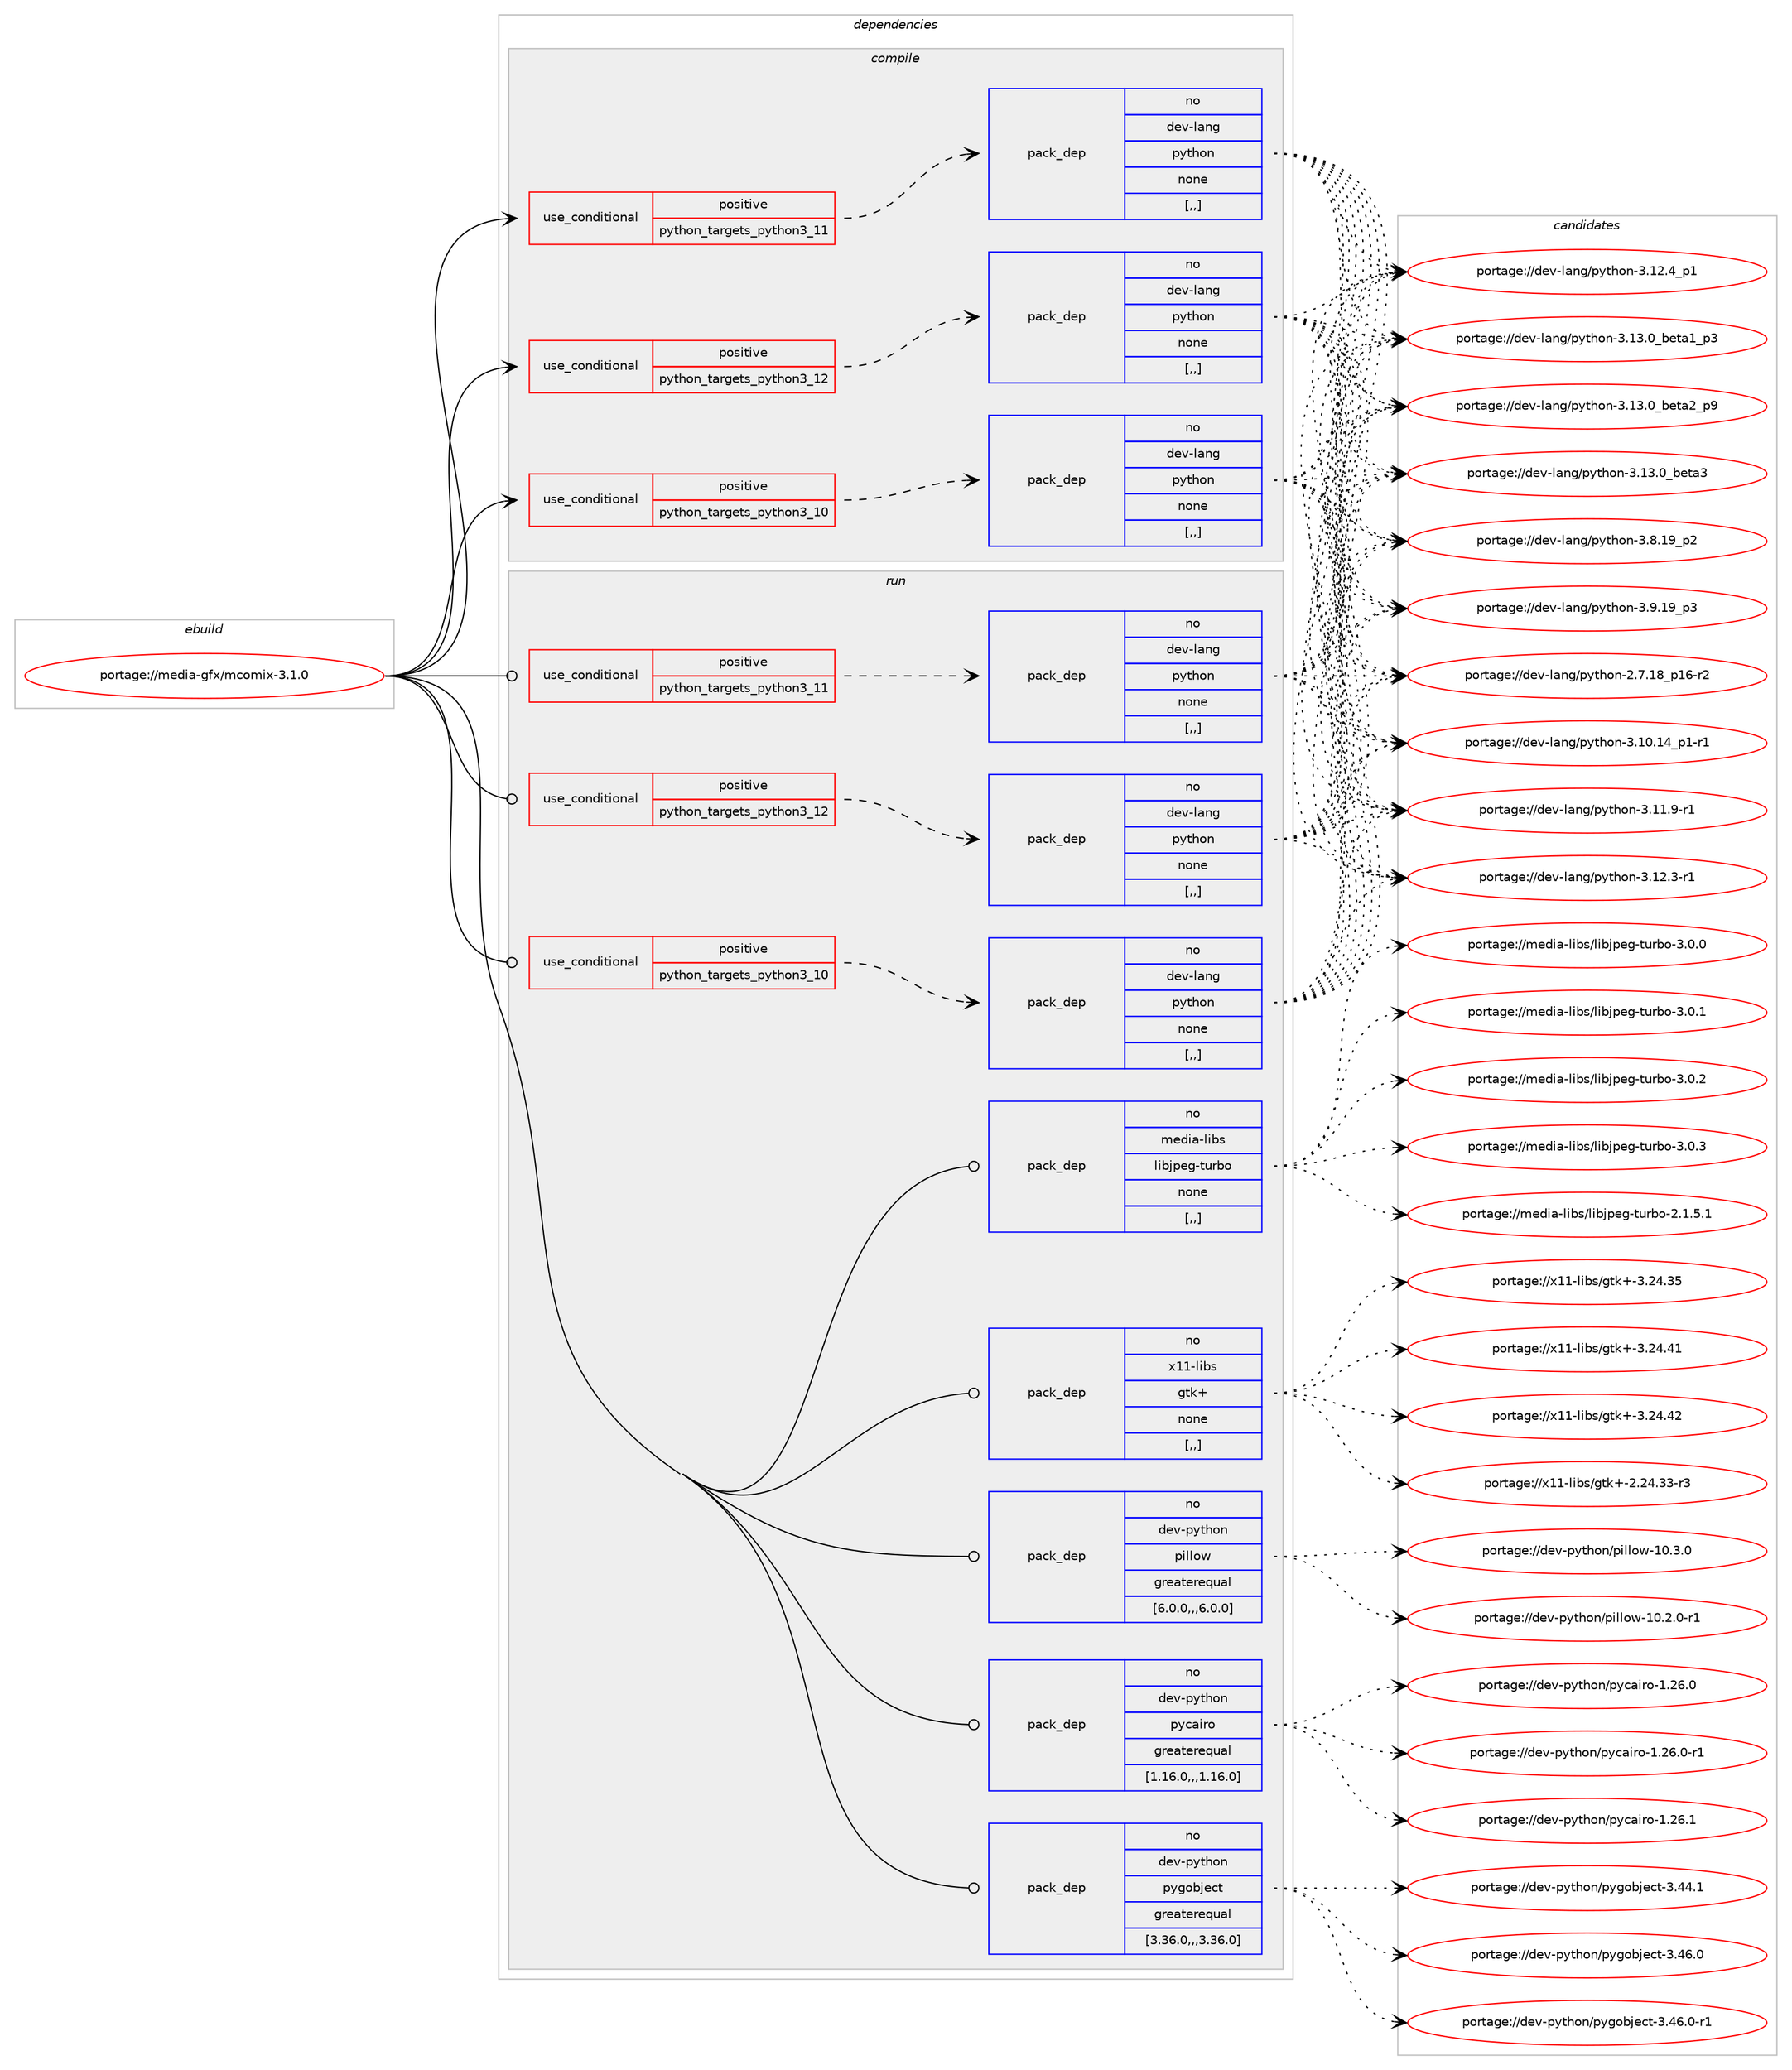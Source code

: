 digraph prolog {

# *************
# Graph options
# *************

newrank=true;
concentrate=true;
compound=true;
graph [rankdir=LR,fontname=Helvetica,fontsize=10,ranksep=1.5];#, ranksep=2.5, nodesep=0.2];
edge  [arrowhead=vee];
node  [fontname=Helvetica,fontsize=10];

# **********
# The ebuild
# **********

subgraph cluster_leftcol {
color=gray;
rank=same;
label=<<i>ebuild</i>>;
id [label="portage://media-gfx/mcomix-3.1.0", color=red, width=4, href="../media-gfx/mcomix-3.1.0.svg"];
}

# ****************
# The dependencies
# ****************

subgraph cluster_midcol {
color=gray;
label=<<i>dependencies</i>>;
subgraph cluster_compile {
fillcolor="#eeeeee";
style=filled;
label=<<i>compile</i>>;
subgraph cond72066 {
dependency285896 [label=<<TABLE BORDER="0" CELLBORDER="1" CELLSPACING="0" CELLPADDING="4"><TR><TD ROWSPAN="3" CELLPADDING="10">use_conditional</TD></TR><TR><TD>positive</TD></TR><TR><TD>python_targets_python3_10</TD></TR></TABLE>>, shape=none, color=red];
subgraph pack211533 {
dependency285897 [label=<<TABLE BORDER="0" CELLBORDER="1" CELLSPACING="0" CELLPADDING="4" WIDTH="220"><TR><TD ROWSPAN="6" CELLPADDING="30">pack_dep</TD></TR><TR><TD WIDTH="110">no</TD></TR><TR><TD>dev-lang</TD></TR><TR><TD>python</TD></TR><TR><TD>none</TD></TR><TR><TD>[,,]</TD></TR></TABLE>>, shape=none, color=blue];
}
dependency285896:e -> dependency285897:w [weight=20,style="dashed",arrowhead="vee"];
}
id:e -> dependency285896:w [weight=20,style="solid",arrowhead="vee"];
subgraph cond72067 {
dependency285898 [label=<<TABLE BORDER="0" CELLBORDER="1" CELLSPACING="0" CELLPADDING="4"><TR><TD ROWSPAN="3" CELLPADDING="10">use_conditional</TD></TR><TR><TD>positive</TD></TR><TR><TD>python_targets_python3_11</TD></TR></TABLE>>, shape=none, color=red];
subgraph pack211534 {
dependency285899 [label=<<TABLE BORDER="0" CELLBORDER="1" CELLSPACING="0" CELLPADDING="4" WIDTH="220"><TR><TD ROWSPAN="6" CELLPADDING="30">pack_dep</TD></TR><TR><TD WIDTH="110">no</TD></TR><TR><TD>dev-lang</TD></TR><TR><TD>python</TD></TR><TR><TD>none</TD></TR><TR><TD>[,,]</TD></TR></TABLE>>, shape=none, color=blue];
}
dependency285898:e -> dependency285899:w [weight=20,style="dashed",arrowhead="vee"];
}
id:e -> dependency285898:w [weight=20,style="solid",arrowhead="vee"];
subgraph cond72068 {
dependency285900 [label=<<TABLE BORDER="0" CELLBORDER="1" CELLSPACING="0" CELLPADDING="4"><TR><TD ROWSPAN="3" CELLPADDING="10">use_conditional</TD></TR><TR><TD>positive</TD></TR><TR><TD>python_targets_python3_12</TD></TR></TABLE>>, shape=none, color=red];
subgraph pack211535 {
dependency285901 [label=<<TABLE BORDER="0" CELLBORDER="1" CELLSPACING="0" CELLPADDING="4" WIDTH="220"><TR><TD ROWSPAN="6" CELLPADDING="30">pack_dep</TD></TR><TR><TD WIDTH="110">no</TD></TR><TR><TD>dev-lang</TD></TR><TR><TD>python</TD></TR><TR><TD>none</TD></TR><TR><TD>[,,]</TD></TR></TABLE>>, shape=none, color=blue];
}
dependency285900:e -> dependency285901:w [weight=20,style="dashed",arrowhead="vee"];
}
id:e -> dependency285900:w [weight=20,style="solid",arrowhead="vee"];
}
subgraph cluster_compileandrun {
fillcolor="#eeeeee";
style=filled;
label=<<i>compile and run</i>>;
}
subgraph cluster_run {
fillcolor="#eeeeee";
style=filled;
label=<<i>run</i>>;
subgraph cond72069 {
dependency285902 [label=<<TABLE BORDER="0" CELLBORDER="1" CELLSPACING="0" CELLPADDING="4"><TR><TD ROWSPAN="3" CELLPADDING="10">use_conditional</TD></TR><TR><TD>positive</TD></TR><TR><TD>python_targets_python3_10</TD></TR></TABLE>>, shape=none, color=red];
subgraph pack211536 {
dependency285903 [label=<<TABLE BORDER="0" CELLBORDER="1" CELLSPACING="0" CELLPADDING="4" WIDTH="220"><TR><TD ROWSPAN="6" CELLPADDING="30">pack_dep</TD></TR><TR><TD WIDTH="110">no</TD></TR><TR><TD>dev-lang</TD></TR><TR><TD>python</TD></TR><TR><TD>none</TD></TR><TR><TD>[,,]</TD></TR></TABLE>>, shape=none, color=blue];
}
dependency285902:e -> dependency285903:w [weight=20,style="dashed",arrowhead="vee"];
}
id:e -> dependency285902:w [weight=20,style="solid",arrowhead="odot"];
subgraph cond72070 {
dependency285904 [label=<<TABLE BORDER="0" CELLBORDER="1" CELLSPACING="0" CELLPADDING="4"><TR><TD ROWSPAN="3" CELLPADDING="10">use_conditional</TD></TR><TR><TD>positive</TD></TR><TR><TD>python_targets_python3_11</TD></TR></TABLE>>, shape=none, color=red];
subgraph pack211537 {
dependency285905 [label=<<TABLE BORDER="0" CELLBORDER="1" CELLSPACING="0" CELLPADDING="4" WIDTH="220"><TR><TD ROWSPAN="6" CELLPADDING="30">pack_dep</TD></TR><TR><TD WIDTH="110">no</TD></TR><TR><TD>dev-lang</TD></TR><TR><TD>python</TD></TR><TR><TD>none</TD></TR><TR><TD>[,,]</TD></TR></TABLE>>, shape=none, color=blue];
}
dependency285904:e -> dependency285905:w [weight=20,style="dashed",arrowhead="vee"];
}
id:e -> dependency285904:w [weight=20,style="solid",arrowhead="odot"];
subgraph cond72071 {
dependency285906 [label=<<TABLE BORDER="0" CELLBORDER="1" CELLSPACING="0" CELLPADDING="4"><TR><TD ROWSPAN="3" CELLPADDING="10">use_conditional</TD></TR><TR><TD>positive</TD></TR><TR><TD>python_targets_python3_12</TD></TR></TABLE>>, shape=none, color=red];
subgraph pack211538 {
dependency285907 [label=<<TABLE BORDER="0" CELLBORDER="1" CELLSPACING="0" CELLPADDING="4" WIDTH="220"><TR><TD ROWSPAN="6" CELLPADDING="30">pack_dep</TD></TR><TR><TD WIDTH="110">no</TD></TR><TR><TD>dev-lang</TD></TR><TR><TD>python</TD></TR><TR><TD>none</TD></TR><TR><TD>[,,]</TD></TR></TABLE>>, shape=none, color=blue];
}
dependency285906:e -> dependency285907:w [weight=20,style="dashed",arrowhead="vee"];
}
id:e -> dependency285906:w [weight=20,style="solid",arrowhead="odot"];
subgraph pack211539 {
dependency285908 [label=<<TABLE BORDER="0" CELLBORDER="1" CELLSPACING="0" CELLPADDING="4" WIDTH="220"><TR><TD ROWSPAN="6" CELLPADDING="30">pack_dep</TD></TR><TR><TD WIDTH="110">no</TD></TR><TR><TD>dev-python</TD></TR><TR><TD>pillow</TD></TR><TR><TD>greaterequal</TD></TR><TR><TD>[6.0.0,,,6.0.0]</TD></TR></TABLE>>, shape=none, color=blue];
}
id:e -> dependency285908:w [weight=20,style="solid",arrowhead="odot"];
subgraph pack211540 {
dependency285909 [label=<<TABLE BORDER="0" CELLBORDER="1" CELLSPACING="0" CELLPADDING="4" WIDTH="220"><TR><TD ROWSPAN="6" CELLPADDING="30">pack_dep</TD></TR><TR><TD WIDTH="110">no</TD></TR><TR><TD>dev-python</TD></TR><TR><TD>pycairo</TD></TR><TR><TD>greaterequal</TD></TR><TR><TD>[1.16.0,,,1.16.0]</TD></TR></TABLE>>, shape=none, color=blue];
}
id:e -> dependency285909:w [weight=20,style="solid",arrowhead="odot"];
subgraph pack211541 {
dependency285910 [label=<<TABLE BORDER="0" CELLBORDER="1" CELLSPACING="0" CELLPADDING="4" WIDTH="220"><TR><TD ROWSPAN="6" CELLPADDING="30">pack_dep</TD></TR><TR><TD WIDTH="110">no</TD></TR><TR><TD>dev-python</TD></TR><TR><TD>pygobject</TD></TR><TR><TD>greaterequal</TD></TR><TR><TD>[3.36.0,,,3.36.0]</TD></TR></TABLE>>, shape=none, color=blue];
}
id:e -> dependency285910:w [weight=20,style="solid",arrowhead="odot"];
subgraph pack211542 {
dependency285911 [label=<<TABLE BORDER="0" CELLBORDER="1" CELLSPACING="0" CELLPADDING="4" WIDTH="220"><TR><TD ROWSPAN="6" CELLPADDING="30">pack_dep</TD></TR><TR><TD WIDTH="110">no</TD></TR><TR><TD>media-libs</TD></TR><TR><TD>libjpeg-turbo</TD></TR><TR><TD>none</TD></TR><TR><TD>[,,]</TD></TR></TABLE>>, shape=none, color=blue];
}
id:e -> dependency285911:w [weight=20,style="solid",arrowhead="odot"];
subgraph pack211543 {
dependency285912 [label=<<TABLE BORDER="0" CELLBORDER="1" CELLSPACING="0" CELLPADDING="4" WIDTH="220"><TR><TD ROWSPAN="6" CELLPADDING="30">pack_dep</TD></TR><TR><TD WIDTH="110">no</TD></TR><TR><TD>x11-libs</TD></TR><TR><TD>gtk+</TD></TR><TR><TD>none</TD></TR><TR><TD>[,,]</TD></TR></TABLE>>, shape=none, color=blue];
}
id:e -> dependency285912:w [weight=20,style="solid",arrowhead="odot"];
}
}

# **************
# The candidates
# **************

subgraph cluster_choices {
rank=same;
color=gray;
label=<<i>candidates</i>>;

subgraph choice211533 {
color=black;
nodesep=1;
choice100101118451089711010347112121116104111110455046554649569511249544511450 [label="portage://dev-lang/python-2.7.18_p16-r2", color=red, width=4,href="../dev-lang/python-2.7.18_p16-r2.svg"];
choice100101118451089711010347112121116104111110455146494846495295112494511449 [label="portage://dev-lang/python-3.10.14_p1-r1", color=red, width=4,href="../dev-lang/python-3.10.14_p1-r1.svg"];
choice100101118451089711010347112121116104111110455146494946574511449 [label="portage://dev-lang/python-3.11.9-r1", color=red, width=4,href="../dev-lang/python-3.11.9-r1.svg"];
choice100101118451089711010347112121116104111110455146495046514511449 [label="portage://dev-lang/python-3.12.3-r1", color=red, width=4,href="../dev-lang/python-3.12.3-r1.svg"];
choice100101118451089711010347112121116104111110455146495046529511249 [label="portage://dev-lang/python-3.12.4_p1", color=red, width=4,href="../dev-lang/python-3.12.4_p1.svg"];
choice10010111845108971101034711212111610411111045514649514648959810111697499511251 [label="portage://dev-lang/python-3.13.0_beta1_p3", color=red, width=4,href="../dev-lang/python-3.13.0_beta1_p3.svg"];
choice10010111845108971101034711212111610411111045514649514648959810111697509511257 [label="portage://dev-lang/python-3.13.0_beta2_p9", color=red, width=4,href="../dev-lang/python-3.13.0_beta2_p9.svg"];
choice1001011184510897110103471121211161041111104551464951464895981011169751 [label="portage://dev-lang/python-3.13.0_beta3", color=red, width=4,href="../dev-lang/python-3.13.0_beta3.svg"];
choice100101118451089711010347112121116104111110455146564649579511250 [label="portage://dev-lang/python-3.8.19_p2", color=red, width=4,href="../dev-lang/python-3.8.19_p2.svg"];
choice100101118451089711010347112121116104111110455146574649579511251 [label="portage://dev-lang/python-3.9.19_p3", color=red, width=4,href="../dev-lang/python-3.9.19_p3.svg"];
dependency285897:e -> choice100101118451089711010347112121116104111110455046554649569511249544511450:w [style=dotted,weight="100"];
dependency285897:e -> choice100101118451089711010347112121116104111110455146494846495295112494511449:w [style=dotted,weight="100"];
dependency285897:e -> choice100101118451089711010347112121116104111110455146494946574511449:w [style=dotted,weight="100"];
dependency285897:e -> choice100101118451089711010347112121116104111110455146495046514511449:w [style=dotted,weight="100"];
dependency285897:e -> choice100101118451089711010347112121116104111110455146495046529511249:w [style=dotted,weight="100"];
dependency285897:e -> choice10010111845108971101034711212111610411111045514649514648959810111697499511251:w [style=dotted,weight="100"];
dependency285897:e -> choice10010111845108971101034711212111610411111045514649514648959810111697509511257:w [style=dotted,weight="100"];
dependency285897:e -> choice1001011184510897110103471121211161041111104551464951464895981011169751:w [style=dotted,weight="100"];
dependency285897:e -> choice100101118451089711010347112121116104111110455146564649579511250:w [style=dotted,weight="100"];
dependency285897:e -> choice100101118451089711010347112121116104111110455146574649579511251:w [style=dotted,weight="100"];
}
subgraph choice211534 {
color=black;
nodesep=1;
choice100101118451089711010347112121116104111110455046554649569511249544511450 [label="portage://dev-lang/python-2.7.18_p16-r2", color=red, width=4,href="../dev-lang/python-2.7.18_p16-r2.svg"];
choice100101118451089711010347112121116104111110455146494846495295112494511449 [label="portage://dev-lang/python-3.10.14_p1-r1", color=red, width=4,href="../dev-lang/python-3.10.14_p1-r1.svg"];
choice100101118451089711010347112121116104111110455146494946574511449 [label="portage://dev-lang/python-3.11.9-r1", color=red, width=4,href="../dev-lang/python-3.11.9-r1.svg"];
choice100101118451089711010347112121116104111110455146495046514511449 [label="portage://dev-lang/python-3.12.3-r1", color=red, width=4,href="../dev-lang/python-3.12.3-r1.svg"];
choice100101118451089711010347112121116104111110455146495046529511249 [label="portage://dev-lang/python-3.12.4_p1", color=red, width=4,href="../dev-lang/python-3.12.4_p1.svg"];
choice10010111845108971101034711212111610411111045514649514648959810111697499511251 [label="portage://dev-lang/python-3.13.0_beta1_p3", color=red, width=4,href="../dev-lang/python-3.13.0_beta1_p3.svg"];
choice10010111845108971101034711212111610411111045514649514648959810111697509511257 [label="portage://dev-lang/python-3.13.0_beta2_p9", color=red, width=4,href="../dev-lang/python-3.13.0_beta2_p9.svg"];
choice1001011184510897110103471121211161041111104551464951464895981011169751 [label="portage://dev-lang/python-3.13.0_beta3", color=red, width=4,href="../dev-lang/python-3.13.0_beta3.svg"];
choice100101118451089711010347112121116104111110455146564649579511250 [label="portage://dev-lang/python-3.8.19_p2", color=red, width=4,href="../dev-lang/python-3.8.19_p2.svg"];
choice100101118451089711010347112121116104111110455146574649579511251 [label="portage://dev-lang/python-3.9.19_p3", color=red, width=4,href="../dev-lang/python-3.9.19_p3.svg"];
dependency285899:e -> choice100101118451089711010347112121116104111110455046554649569511249544511450:w [style=dotted,weight="100"];
dependency285899:e -> choice100101118451089711010347112121116104111110455146494846495295112494511449:w [style=dotted,weight="100"];
dependency285899:e -> choice100101118451089711010347112121116104111110455146494946574511449:w [style=dotted,weight="100"];
dependency285899:e -> choice100101118451089711010347112121116104111110455146495046514511449:w [style=dotted,weight="100"];
dependency285899:e -> choice100101118451089711010347112121116104111110455146495046529511249:w [style=dotted,weight="100"];
dependency285899:e -> choice10010111845108971101034711212111610411111045514649514648959810111697499511251:w [style=dotted,weight="100"];
dependency285899:e -> choice10010111845108971101034711212111610411111045514649514648959810111697509511257:w [style=dotted,weight="100"];
dependency285899:e -> choice1001011184510897110103471121211161041111104551464951464895981011169751:w [style=dotted,weight="100"];
dependency285899:e -> choice100101118451089711010347112121116104111110455146564649579511250:w [style=dotted,weight="100"];
dependency285899:e -> choice100101118451089711010347112121116104111110455146574649579511251:w [style=dotted,weight="100"];
}
subgraph choice211535 {
color=black;
nodesep=1;
choice100101118451089711010347112121116104111110455046554649569511249544511450 [label="portage://dev-lang/python-2.7.18_p16-r2", color=red, width=4,href="../dev-lang/python-2.7.18_p16-r2.svg"];
choice100101118451089711010347112121116104111110455146494846495295112494511449 [label="portage://dev-lang/python-3.10.14_p1-r1", color=red, width=4,href="../dev-lang/python-3.10.14_p1-r1.svg"];
choice100101118451089711010347112121116104111110455146494946574511449 [label="portage://dev-lang/python-3.11.9-r1", color=red, width=4,href="../dev-lang/python-3.11.9-r1.svg"];
choice100101118451089711010347112121116104111110455146495046514511449 [label="portage://dev-lang/python-3.12.3-r1", color=red, width=4,href="../dev-lang/python-3.12.3-r1.svg"];
choice100101118451089711010347112121116104111110455146495046529511249 [label="portage://dev-lang/python-3.12.4_p1", color=red, width=4,href="../dev-lang/python-3.12.4_p1.svg"];
choice10010111845108971101034711212111610411111045514649514648959810111697499511251 [label="portage://dev-lang/python-3.13.0_beta1_p3", color=red, width=4,href="../dev-lang/python-3.13.0_beta1_p3.svg"];
choice10010111845108971101034711212111610411111045514649514648959810111697509511257 [label="portage://dev-lang/python-3.13.0_beta2_p9", color=red, width=4,href="../dev-lang/python-3.13.0_beta2_p9.svg"];
choice1001011184510897110103471121211161041111104551464951464895981011169751 [label="portage://dev-lang/python-3.13.0_beta3", color=red, width=4,href="../dev-lang/python-3.13.0_beta3.svg"];
choice100101118451089711010347112121116104111110455146564649579511250 [label="portage://dev-lang/python-3.8.19_p2", color=red, width=4,href="../dev-lang/python-3.8.19_p2.svg"];
choice100101118451089711010347112121116104111110455146574649579511251 [label="portage://dev-lang/python-3.9.19_p3", color=red, width=4,href="../dev-lang/python-3.9.19_p3.svg"];
dependency285901:e -> choice100101118451089711010347112121116104111110455046554649569511249544511450:w [style=dotted,weight="100"];
dependency285901:e -> choice100101118451089711010347112121116104111110455146494846495295112494511449:w [style=dotted,weight="100"];
dependency285901:e -> choice100101118451089711010347112121116104111110455146494946574511449:w [style=dotted,weight="100"];
dependency285901:e -> choice100101118451089711010347112121116104111110455146495046514511449:w [style=dotted,weight="100"];
dependency285901:e -> choice100101118451089711010347112121116104111110455146495046529511249:w [style=dotted,weight="100"];
dependency285901:e -> choice10010111845108971101034711212111610411111045514649514648959810111697499511251:w [style=dotted,weight="100"];
dependency285901:e -> choice10010111845108971101034711212111610411111045514649514648959810111697509511257:w [style=dotted,weight="100"];
dependency285901:e -> choice1001011184510897110103471121211161041111104551464951464895981011169751:w [style=dotted,weight="100"];
dependency285901:e -> choice100101118451089711010347112121116104111110455146564649579511250:w [style=dotted,weight="100"];
dependency285901:e -> choice100101118451089711010347112121116104111110455146574649579511251:w [style=dotted,weight="100"];
}
subgraph choice211536 {
color=black;
nodesep=1;
choice100101118451089711010347112121116104111110455046554649569511249544511450 [label="portage://dev-lang/python-2.7.18_p16-r2", color=red, width=4,href="../dev-lang/python-2.7.18_p16-r2.svg"];
choice100101118451089711010347112121116104111110455146494846495295112494511449 [label="portage://dev-lang/python-3.10.14_p1-r1", color=red, width=4,href="../dev-lang/python-3.10.14_p1-r1.svg"];
choice100101118451089711010347112121116104111110455146494946574511449 [label="portage://dev-lang/python-3.11.9-r1", color=red, width=4,href="../dev-lang/python-3.11.9-r1.svg"];
choice100101118451089711010347112121116104111110455146495046514511449 [label="portage://dev-lang/python-3.12.3-r1", color=red, width=4,href="../dev-lang/python-3.12.3-r1.svg"];
choice100101118451089711010347112121116104111110455146495046529511249 [label="portage://dev-lang/python-3.12.4_p1", color=red, width=4,href="../dev-lang/python-3.12.4_p1.svg"];
choice10010111845108971101034711212111610411111045514649514648959810111697499511251 [label="portage://dev-lang/python-3.13.0_beta1_p3", color=red, width=4,href="../dev-lang/python-3.13.0_beta1_p3.svg"];
choice10010111845108971101034711212111610411111045514649514648959810111697509511257 [label="portage://dev-lang/python-3.13.0_beta2_p9", color=red, width=4,href="../dev-lang/python-3.13.0_beta2_p9.svg"];
choice1001011184510897110103471121211161041111104551464951464895981011169751 [label="portage://dev-lang/python-3.13.0_beta3", color=red, width=4,href="../dev-lang/python-3.13.0_beta3.svg"];
choice100101118451089711010347112121116104111110455146564649579511250 [label="portage://dev-lang/python-3.8.19_p2", color=red, width=4,href="../dev-lang/python-3.8.19_p2.svg"];
choice100101118451089711010347112121116104111110455146574649579511251 [label="portage://dev-lang/python-3.9.19_p3", color=red, width=4,href="../dev-lang/python-3.9.19_p3.svg"];
dependency285903:e -> choice100101118451089711010347112121116104111110455046554649569511249544511450:w [style=dotted,weight="100"];
dependency285903:e -> choice100101118451089711010347112121116104111110455146494846495295112494511449:w [style=dotted,weight="100"];
dependency285903:e -> choice100101118451089711010347112121116104111110455146494946574511449:w [style=dotted,weight="100"];
dependency285903:e -> choice100101118451089711010347112121116104111110455146495046514511449:w [style=dotted,weight="100"];
dependency285903:e -> choice100101118451089711010347112121116104111110455146495046529511249:w [style=dotted,weight="100"];
dependency285903:e -> choice10010111845108971101034711212111610411111045514649514648959810111697499511251:w [style=dotted,weight="100"];
dependency285903:e -> choice10010111845108971101034711212111610411111045514649514648959810111697509511257:w [style=dotted,weight="100"];
dependency285903:e -> choice1001011184510897110103471121211161041111104551464951464895981011169751:w [style=dotted,weight="100"];
dependency285903:e -> choice100101118451089711010347112121116104111110455146564649579511250:w [style=dotted,weight="100"];
dependency285903:e -> choice100101118451089711010347112121116104111110455146574649579511251:w [style=dotted,weight="100"];
}
subgraph choice211537 {
color=black;
nodesep=1;
choice100101118451089711010347112121116104111110455046554649569511249544511450 [label="portage://dev-lang/python-2.7.18_p16-r2", color=red, width=4,href="../dev-lang/python-2.7.18_p16-r2.svg"];
choice100101118451089711010347112121116104111110455146494846495295112494511449 [label="portage://dev-lang/python-3.10.14_p1-r1", color=red, width=4,href="../dev-lang/python-3.10.14_p1-r1.svg"];
choice100101118451089711010347112121116104111110455146494946574511449 [label="portage://dev-lang/python-3.11.9-r1", color=red, width=4,href="../dev-lang/python-3.11.9-r1.svg"];
choice100101118451089711010347112121116104111110455146495046514511449 [label="portage://dev-lang/python-3.12.3-r1", color=red, width=4,href="../dev-lang/python-3.12.3-r1.svg"];
choice100101118451089711010347112121116104111110455146495046529511249 [label="portage://dev-lang/python-3.12.4_p1", color=red, width=4,href="../dev-lang/python-3.12.4_p1.svg"];
choice10010111845108971101034711212111610411111045514649514648959810111697499511251 [label="portage://dev-lang/python-3.13.0_beta1_p3", color=red, width=4,href="../dev-lang/python-3.13.0_beta1_p3.svg"];
choice10010111845108971101034711212111610411111045514649514648959810111697509511257 [label="portage://dev-lang/python-3.13.0_beta2_p9", color=red, width=4,href="../dev-lang/python-3.13.0_beta2_p9.svg"];
choice1001011184510897110103471121211161041111104551464951464895981011169751 [label="portage://dev-lang/python-3.13.0_beta3", color=red, width=4,href="../dev-lang/python-3.13.0_beta3.svg"];
choice100101118451089711010347112121116104111110455146564649579511250 [label="portage://dev-lang/python-3.8.19_p2", color=red, width=4,href="../dev-lang/python-3.8.19_p2.svg"];
choice100101118451089711010347112121116104111110455146574649579511251 [label="portage://dev-lang/python-3.9.19_p3", color=red, width=4,href="../dev-lang/python-3.9.19_p3.svg"];
dependency285905:e -> choice100101118451089711010347112121116104111110455046554649569511249544511450:w [style=dotted,weight="100"];
dependency285905:e -> choice100101118451089711010347112121116104111110455146494846495295112494511449:w [style=dotted,weight="100"];
dependency285905:e -> choice100101118451089711010347112121116104111110455146494946574511449:w [style=dotted,weight="100"];
dependency285905:e -> choice100101118451089711010347112121116104111110455146495046514511449:w [style=dotted,weight="100"];
dependency285905:e -> choice100101118451089711010347112121116104111110455146495046529511249:w [style=dotted,weight="100"];
dependency285905:e -> choice10010111845108971101034711212111610411111045514649514648959810111697499511251:w [style=dotted,weight="100"];
dependency285905:e -> choice10010111845108971101034711212111610411111045514649514648959810111697509511257:w [style=dotted,weight="100"];
dependency285905:e -> choice1001011184510897110103471121211161041111104551464951464895981011169751:w [style=dotted,weight="100"];
dependency285905:e -> choice100101118451089711010347112121116104111110455146564649579511250:w [style=dotted,weight="100"];
dependency285905:e -> choice100101118451089711010347112121116104111110455146574649579511251:w [style=dotted,weight="100"];
}
subgraph choice211538 {
color=black;
nodesep=1;
choice100101118451089711010347112121116104111110455046554649569511249544511450 [label="portage://dev-lang/python-2.7.18_p16-r2", color=red, width=4,href="../dev-lang/python-2.7.18_p16-r2.svg"];
choice100101118451089711010347112121116104111110455146494846495295112494511449 [label="portage://dev-lang/python-3.10.14_p1-r1", color=red, width=4,href="../dev-lang/python-3.10.14_p1-r1.svg"];
choice100101118451089711010347112121116104111110455146494946574511449 [label="portage://dev-lang/python-3.11.9-r1", color=red, width=4,href="../dev-lang/python-3.11.9-r1.svg"];
choice100101118451089711010347112121116104111110455146495046514511449 [label="portage://dev-lang/python-3.12.3-r1", color=red, width=4,href="../dev-lang/python-3.12.3-r1.svg"];
choice100101118451089711010347112121116104111110455146495046529511249 [label="portage://dev-lang/python-3.12.4_p1", color=red, width=4,href="../dev-lang/python-3.12.4_p1.svg"];
choice10010111845108971101034711212111610411111045514649514648959810111697499511251 [label="portage://dev-lang/python-3.13.0_beta1_p3", color=red, width=4,href="../dev-lang/python-3.13.0_beta1_p3.svg"];
choice10010111845108971101034711212111610411111045514649514648959810111697509511257 [label="portage://dev-lang/python-3.13.0_beta2_p9", color=red, width=4,href="../dev-lang/python-3.13.0_beta2_p9.svg"];
choice1001011184510897110103471121211161041111104551464951464895981011169751 [label="portage://dev-lang/python-3.13.0_beta3", color=red, width=4,href="../dev-lang/python-3.13.0_beta3.svg"];
choice100101118451089711010347112121116104111110455146564649579511250 [label="portage://dev-lang/python-3.8.19_p2", color=red, width=4,href="../dev-lang/python-3.8.19_p2.svg"];
choice100101118451089711010347112121116104111110455146574649579511251 [label="portage://dev-lang/python-3.9.19_p3", color=red, width=4,href="../dev-lang/python-3.9.19_p3.svg"];
dependency285907:e -> choice100101118451089711010347112121116104111110455046554649569511249544511450:w [style=dotted,weight="100"];
dependency285907:e -> choice100101118451089711010347112121116104111110455146494846495295112494511449:w [style=dotted,weight="100"];
dependency285907:e -> choice100101118451089711010347112121116104111110455146494946574511449:w [style=dotted,weight="100"];
dependency285907:e -> choice100101118451089711010347112121116104111110455146495046514511449:w [style=dotted,weight="100"];
dependency285907:e -> choice100101118451089711010347112121116104111110455146495046529511249:w [style=dotted,weight="100"];
dependency285907:e -> choice10010111845108971101034711212111610411111045514649514648959810111697499511251:w [style=dotted,weight="100"];
dependency285907:e -> choice10010111845108971101034711212111610411111045514649514648959810111697509511257:w [style=dotted,weight="100"];
dependency285907:e -> choice1001011184510897110103471121211161041111104551464951464895981011169751:w [style=dotted,weight="100"];
dependency285907:e -> choice100101118451089711010347112121116104111110455146564649579511250:w [style=dotted,weight="100"];
dependency285907:e -> choice100101118451089711010347112121116104111110455146574649579511251:w [style=dotted,weight="100"];
}
subgraph choice211539 {
color=black;
nodesep=1;
choice1001011184511212111610411111047112105108108111119454948465046484511449 [label="portage://dev-python/pillow-10.2.0-r1", color=red, width=4,href="../dev-python/pillow-10.2.0-r1.svg"];
choice100101118451121211161041111104711210510810811111945494846514648 [label="portage://dev-python/pillow-10.3.0", color=red, width=4,href="../dev-python/pillow-10.3.0.svg"];
dependency285908:e -> choice1001011184511212111610411111047112105108108111119454948465046484511449:w [style=dotted,weight="100"];
dependency285908:e -> choice100101118451121211161041111104711210510810811111945494846514648:w [style=dotted,weight="100"];
}
subgraph choice211540 {
color=black;
nodesep=1;
choice1001011184511212111610411111047112121999710511411145494650544648 [label="portage://dev-python/pycairo-1.26.0", color=red, width=4,href="../dev-python/pycairo-1.26.0.svg"];
choice10010111845112121116104111110471121219997105114111454946505446484511449 [label="portage://dev-python/pycairo-1.26.0-r1", color=red, width=4,href="../dev-python/pycairo-1.26.0-r1.svg"];
choice1001011184511212111610411111047112121999710511411145494650544649 [label="portage://dev-python/pycairo-1.26.1", color=red, width=4,href="../dev-python/pycairo-1.26.1.svg"];
dependency285909:e -> choice1001011184511212111610411111047112121999710511411145494650544648:w [style=dotted,weight="100"];
dependency285909:e -> choice10010111845112121116104111110471121219997105114111454946505446484511449:w [style=dotted,weight="100"];
dependency285909:e -> choice1001011184511212111610411111047112121999710511411145494650544649:w [style=dotted,weight="100"];
}
subgraph choice211541 {
color=black;
nodesep=1;
choice1001011184511212111610411111047112121103111981061019911645514652524649 [label="portage://dev-python/pygobject-3.44.1", color=red, width=4,href="../dev-python/pygobject-3.44.1.svg"];
choice1001011184511212111610411111047112121103111981061019911645514652544648 [label="portage://dev-python/pygobject-3.46.0", color=red, width=4,href="../dev-python/pygobject-3.46.0.svg"];
choice10010111845112121116104111110471121211031119810610199116455146525446484511449 [label="portage://dev-python/pygobject-3.46.0-r1", color=red, width=4,href="../dev-python/pygobject-3.46.0-r1.svg"];
dependency285910:e -> choice1001011184511212111610411111047112121103111981061019911645514652524649:w [style=dotted,weight="100"];
dependency285910:e -> choice1001011184511212111610411111047112121103111981061019911645514652544648:w [style=dotted,weight="100"];
dependency285910:e -> choice10010111845112121116104111110471121211031119810610199116455146525446484511449:w [style=dotted,weight="100"];
}
subgraph choice211542 {
color=black;
nodesep=1;
choice109101100105974510810598115471081059810611210110345116117114981114550464946534649 [label="portage://media-libs/libjpeg-turbo-2.1.5.1", color=red, width=4,href="../media-libs/libjpeg-turbo-2.1.5.1.svg"];
choice10910110010597451081059811547108105981061121011034511611711498111455146484648 [label="portage://media-libs/libjpeg-turbo-3.0.0", color=red, width=4,href="../media-libs/libjpeg-turbo-3.0.0.svg"];
choice10910110010597451081059811547108105981061121011034511611711498111455146484649 [label="portage://media-libs/libjpeg-turbo-3.0.1", color=red, width=4,href="../media-libs/libjpeg-turbo-3.0.1.svg"];
choice10910110010597451081059811547108105981061121011034511611711498111455146484650 [label="portage://media-libs/libjpeg-turbo-3.0.2", color=red, width=4,href="../media-libs/libjpeg-turbo-3.0.2.svg"];
choice10910110010597451081059811547108105981061121011034511611711498111455146484651 [label="portage://media-libs/libjpeg-turbo-3.0.3", color=red, width=4,href="../media-libs/libjpeg-turbo-3.0.3.svg"];
dependency285911:e -> choice109101100105974510810598115471081059810611210110345116117114981114550464946534649:w [style=dotted,weight="100"];
dependency285911:e -> choice10910110010597451081059811547108105981061121011034511611711498111455146484648:w [style=dotted,weight="100"];
dependency285911:e -> choice10910110010597451081059811547108105981061121011034511611711498111455146484649:w [style=dotted,weight="100"];
dependency285911:e -> choice10910110010597451081059811547108105981061121011034511611711498111455146484650:w [style=dotted,weight="100"];
dependency285911:e -> choice10910110010597451081059811547108105981061121011034511611711498111455146484651:w [style=dotted,weight="100"];
}
subgraph choice211543 {
color=black;
nodesep=1;
choice12049494510810598115471031161074345504650524651514511451 [label="portage://x11-libs/gtk+-2.24.33-r3", color=red, width=4,href="../x11-libs/gtk+-2.24.33-r3.svg"];
choice1204949451081059811547103116107434551465052465153 [label="portage://x11-libs/gtk+-3.24.35", color=red, width=4,href="../x11-libs/gtk+-3.24.35.svg"];
choice1204949451081059811547103116107434551465052465249 [label="portage://x11-libs/gtk+-3.24.41", color=red, width=4,href="../x11-libs/gtk+-3.24.41.svg"];
choice1204949451081059811547103116107434551465052465250 [label="portage://x11-libs/gtk+-3.24.42", color=red, width=4,href="../x11-libs/gtk+-3.24.42.svg"];
dependency285912:e -> choice12049494510810598115471031161074345504650524651514511451:w [style=dotted,weight="100"];
dependency285912:e -> choice1204949451081059811547103116107434551465052465153:w [style=dotted,weight="100"];
dependency285912:e -> choice1204949451081059811547103116107434551465052465249:w [style=dotted,weight="100"];
dependency285912:e -> choice1204949451081059811547103116107434551465052465250:w [style=dotted,weight="100"];
}
}

}
